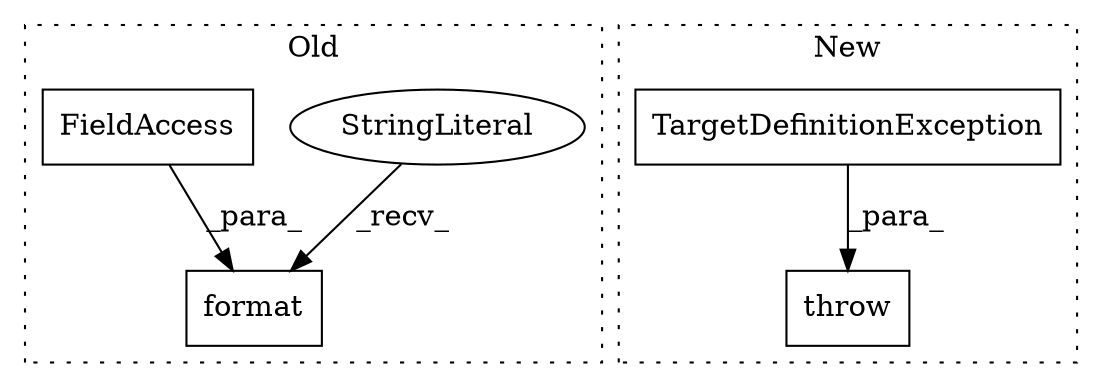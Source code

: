digraph G {
subgraph cluster0 {
1 [label="format" a="32" s="9060,9098" l="7,1" shape="box"];
4 [label="StringLiteral" a="45" s="8981" l="78" shape="ellipse"];
5 [label="FieldAccess" a="22" s="9067" l="16" shape="box"];
label = "Old";
style="dotted";
}
subgraph cluster1 {
2 [label="TargetDefinitionException" a="32" s="9249,9373" l="26,1" shape="box"];
3 [label="throw" a="53" s="9243" l="6" shape="box"];
label = "New";
style="dotted";
}
2 -> 3 [label="_para_"];
4 -> 1 [label="_recv_"];
5 -> 1 [label="_para_"];
}
